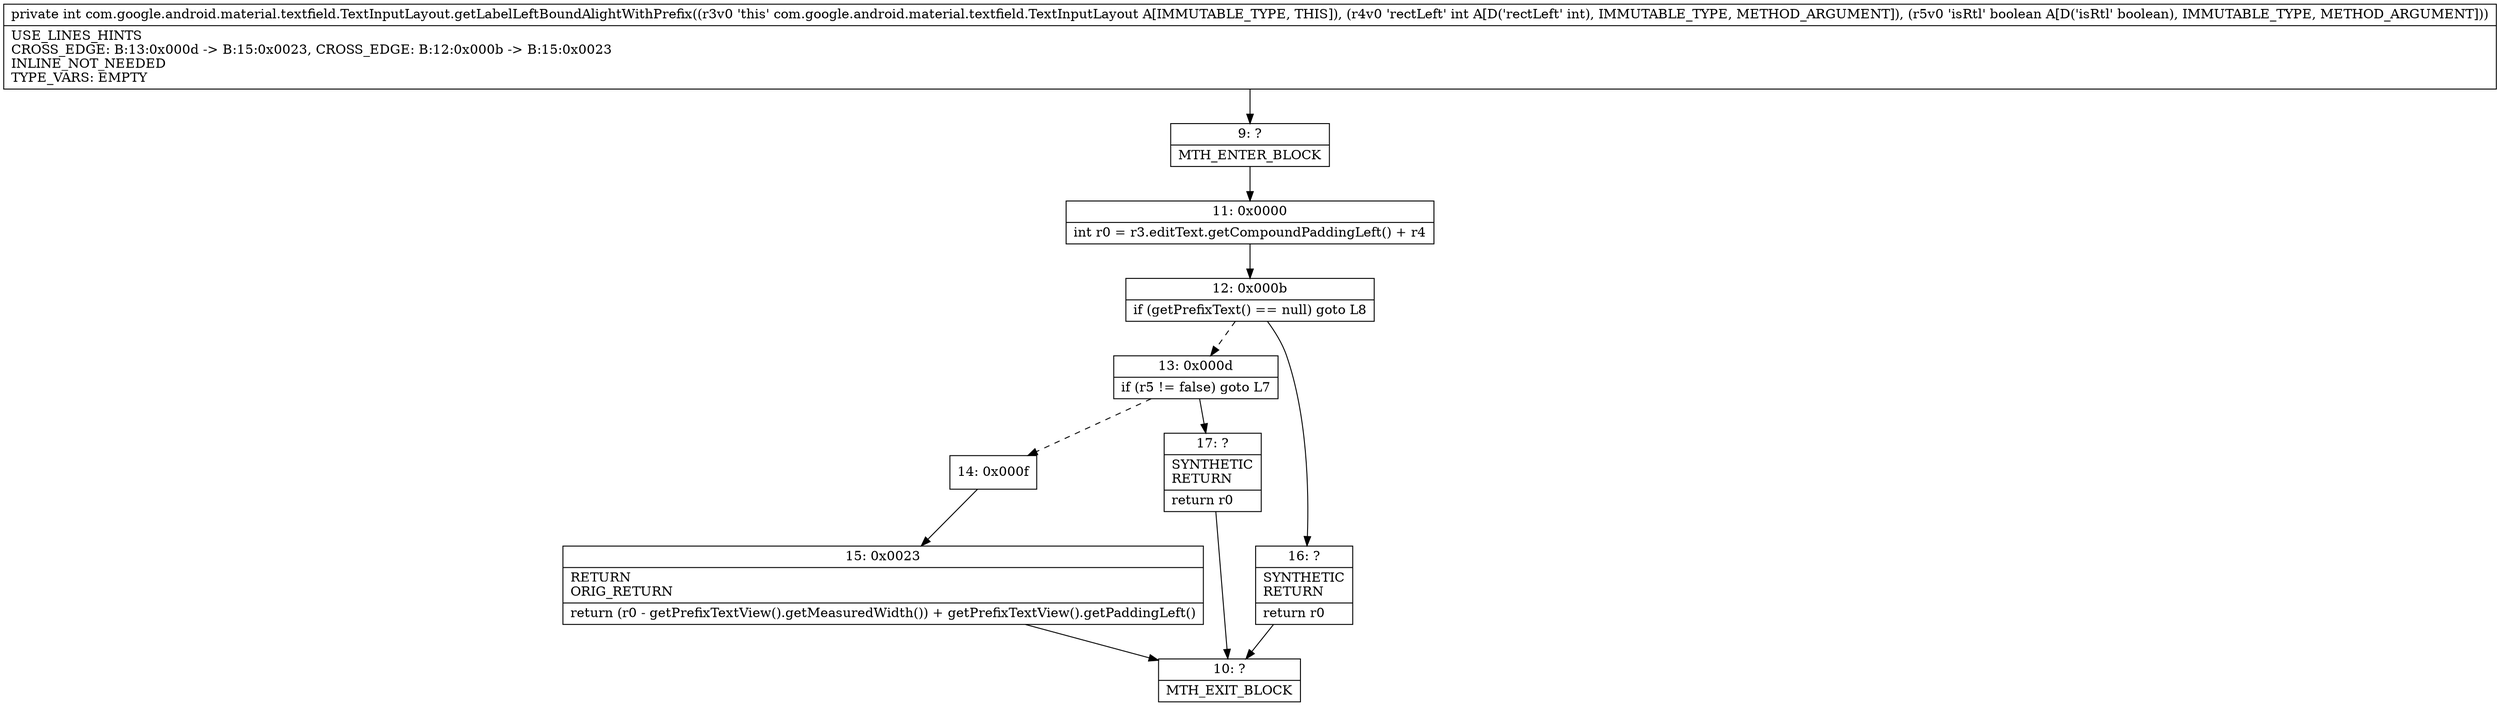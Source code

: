 digraph "CFG forcom.google.android.material.textfield.TextInputLayout.getLabelLeftBoundAlightWithPrefix(IZ)I" {
Node_9 [shape=record,label="{9\:\ ?|MTH_ENTER_BLOCK\l}"];
Node_11 [shape=record,label="{11\:\ 0x0000|int r0 = r3.editText.getCompoundPaddingLeft() + r4\l}"];
Node_12 [shape=record,label="{12\:\ 0x000b|if (getPrefixText() == null) goto L8\l}"];
Node_13 [shape=record,label="{13\:\ 0x000d|if (r5 != false) goto L7\l}"];
Node_14 [shape=record,label="{14\:\ 0x000f}"];
Node_15 [shape=record,label="{15\:\ 0x0023|RETURN\lORIG_RETURN\l|return (r0 \- getPrefixTextView().getMeasuredWidth()) + getPrefixTextView().getPaddingLeft()\l}"];
Node_10 [shape=record,label="{10\:\ ?|MTH_EXIT_BLOCK\l}"];
Node_17 [shape=record,label="{17\:\ ?|SYNTHETIC\lRETURN\l|return r0\l}"];
Node_16 [shape=record,label="{16\:\ ?|SYNTHETIC\lRETURN\l|return r0\l}"];
MethodNode[shape=record,label="{private int com.google.android.material.textfield.TextInputLayout.getLabelLeftBoundAlightWithPrefix((r3v0 'this' com.google.android.material.textfield.TextInputLayout A[IMMUTABLE_TYPE, THIS]), (r4v0 'rectLeft' int A[D('rectLeft' int), IMMUTABLE_TYPE, METHOD_ARGUMENT]), (r5v0 'isRtl' boolean A[D('isRtl' boolean), IMMUTABLE_TYPE, METHOD_ARGUMENT]))  | USE_LINES_HINTS\lCROSS_EDGE: B:13:0x000d \-\> B:15:0x0023, CROSS_EDGE: B:12:0x000b \-\> B:15:0x0023\lINLINE_NOT_NEEDED\lTYPE_VARS: EMPTY\l}"];
MethodNode -> Node_9;Node_9 -> Node_11;
Node_11 -> Node_12;
Node_12 -> Node_13[style=dashed];
Node_12 -> Node_16;
Node_13 -> Node_14[style=dashed];
Node_13 -> Node_17;
Node_14 -> Node_15;
Node_15 -> Node_10;
Node_17 -> Node_10;
Node_16 -> Node_10;
}

